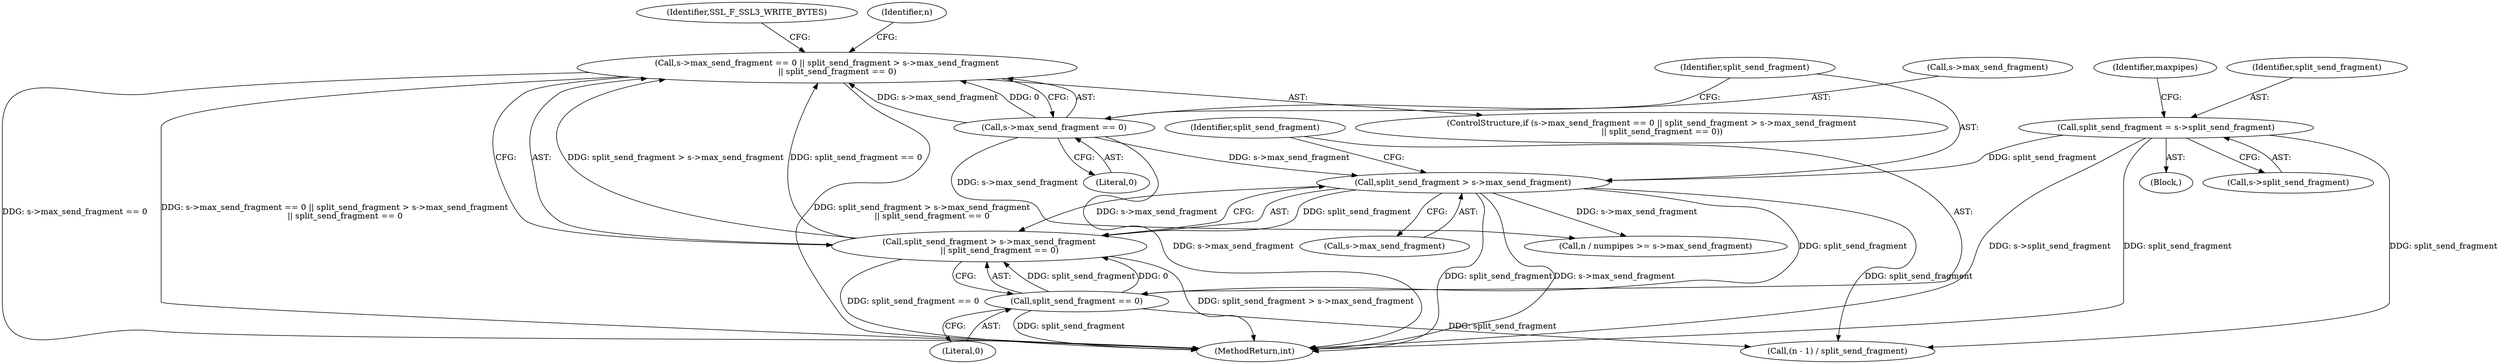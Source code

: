 digraph "0_openssl_4ad93618d26a3ea23d36ad5498ff4f59eff3a4d2_0@API" {
"1000788" [label="(Call,s->max_send_fragment == 0 || split_send_fragment > s->max_send_fragment\n        || split_send_fragment == 0)"];
"1000789" [label="(Call,s->max_send_fragment == 0)"];
"1000794" [label="(Call,split_send_fragment > s->max_send_fragment\n        || split_send_fragment == 0)"];
"1000795" [label="(Call,split_send_fragment > s->max_send_fragment)"];
"1000740" [label="(Call,split_send_fragment = s->split_send_fragment)"];
"1000800" [label="(Call,split_send_fragment == 0)"];
"1000740" [label="(Call,split_send_fragment = s->split_send_fragment)"];
"1000795" [label="(Call,split_send_fragment > s->max_send_fragment)"];
"1000801" [label="(Identifier,split_send_fragment)"];
"1000800" [label="(Call,split_send_fragment == 0)"];
"1000788" [label="(Call,s->max_send_fragment == 0 || split_send_fragment > s->max_send_fragment\n        || split_send_fragment == 0)"];
"1000980" [label="(MethodReturn,int)"];
"1000796" [label="(Identifier,split_send_fragment)"];
"1000746" [label="(Identifier,maxpipes)"];
"1000790" [label="(Call,s->max_send_fragment)"];
"1000127" [label="(Block,)"];
"1000805" [label="(Identifier,SSL_F_SSL3_WRITE_BYTES)"];
"1000787" [label="(ControlStructure,if (s->max_send_fragment == 0 || split_send_fragment > s->max_send_fragment\n        || split_send_fragment == 0))"];
"1000741" [label="(Identifier,split_send_fragment)"];
"1000794" [label="(Call,split_send_fragment > s->max_send_fragment\n        || split_send_fragment == 0)"];
"1000742" [label="(Call,s->split_send_fragment)"];
"1000793" [label="(Literal,0)"];
"1000802" [label="(Literal,0)"];
"1000789" [label="(Call,s->max_send_fragment == 0)"];
"1000828" [label="(Call,(n - 1) / split_send_fragment)"];
"1000842" [label="(Call,n / numpipes >= s->max_send_fragment)"];
"1000819" [label="(Identifier,n)"];
"1000797" [label="(Call,s->max_send_fragment)"];
"1000788" -> "1000787"  [label="AST: "];
"1000788" -> "1000789"  [label="CFG: "];
"1000788" -> "1000794"  [label="CFG: "];
"1000789" -> "1000788"  [label="AST: "];
"1000794" -> "1000788"  [label="AST: "];
"1000805" -> "1000788"  [label="CFG: "];
"1000819" -> "1000788"  [label="CFG: "];
"1000788" -> "1000980"  [label="DDG: s->max_send_fragment == 0"];
"1000788" -> "1000980"  [label="DDG: s->max_send_fragment == 0 || split_send_fragment > s->max_send_fragment\n        || split_send_fragment == 0"];
"1000788" -> "1000980"  [label="DDG: split_send_fragment > s->max_send_fragment\n        || split_send_fragment == 0"];
"1000789" -> "1000788"  [label="DDG: s->max_send_fragment"];
"1000789" -> "1000788"  [label="DDG: 0"];
"1000794" -> "1000788"  [label="DDG: split_send_fragment > s->max_send_fragment"];
"1000794" -> "1000788"  [label="DDG: split_send_fragment == 0"];
"1000789" -> "1000793"  [label="CFG: "];
"1000790" -> "1000789"  [label="AST: "];
"1000793" -> "1000789"  [label="AST: "];
"1000796" -> "1000789"  [label="CFG: "];
"1000789" -> "1000980"  [label="DDG: s->max_send_fragment"];
"1000789" -> "1000795"  [label="DDG: s->max_send_fragment"];
"1000789" -> "1000842"  [label="DDG: s->max_send_fragment"];
"1000794" -> "1000795"  [label="CFG: "];
"1000794" -> "1000800"  [label="CFG: "];
"1000795" -> "1000794"  [label="AST: "];
"1000800" -> "1000794"  [label="AST: "];
"1000794" -> "1000980"  [label="DDG: split_send_fragment > s->max_send_fragment"];
"1000794" -> "1000980"  [label="DDG: split_send_fragment == 0"];
"1000795" -> "1000794"  [label="DDG: split_send_fragment"];
"1000795" -> "1000794"  [label="DDG: s->max_send_fragment"];
"1000800" -> "1000794"  [label="DDG: split_send_fragment"];
"1000800" -> "1000794"  [label="DDG: 0"];
"1000795" -> "1000797"  [label="CFG: "];
"1000796" -> "1000795"  [label="AST: "];
"1000797" -> "1000795"  [label="AST: "];
"1000801" -> "1000795"  [label="CFG: "];
"1000795" -> "1000980"  [label="DDG: split_send_fragment"];
"1000795" -> "1000980"  [label="DDG: s->max_send_fragment"];
"1000740" -> "1000795"  [label="DDG: split_send_fragment"];
"1000795" -> "1000800"  [label="DDG: split_send_fragment"];
"1000795" -> "1000828"  [label="DDG: split_send_fragment"];
"1000795" -> "1000842"  [label="DDG: s->max_send_fragment"];
"1000740" -> "1000127"  [label="AST: "];
"1000740" -> "1000742"  [label="CFG: "];
"1000741" -> "1000740"  [label="AST: "];
"1000742" -> "1000740"  [label="AST: "];
"1000746" -> "1000740"  [label="CFG: "];
"1000740" -> "1000980"  [label="DDG: s->split_send_fragment"];
"1000740" -> "1000980"  [label="DDG: split_send_fragment"];
"1000740" -> "1000828"  [label="DDG: split_send_fragment"];
"1000800" -> "1000802"  [label="CFG: "];
"1000801" -> "1000800"  [label="AST: "];
"1000802" -> "1000800"  [label="AST: "];
"1000800" -> "1000980"  [label="DDG: split_send_fragment"];
"1000800" -> "1000828"  [label="DDG: split_send_fragment"];
}
